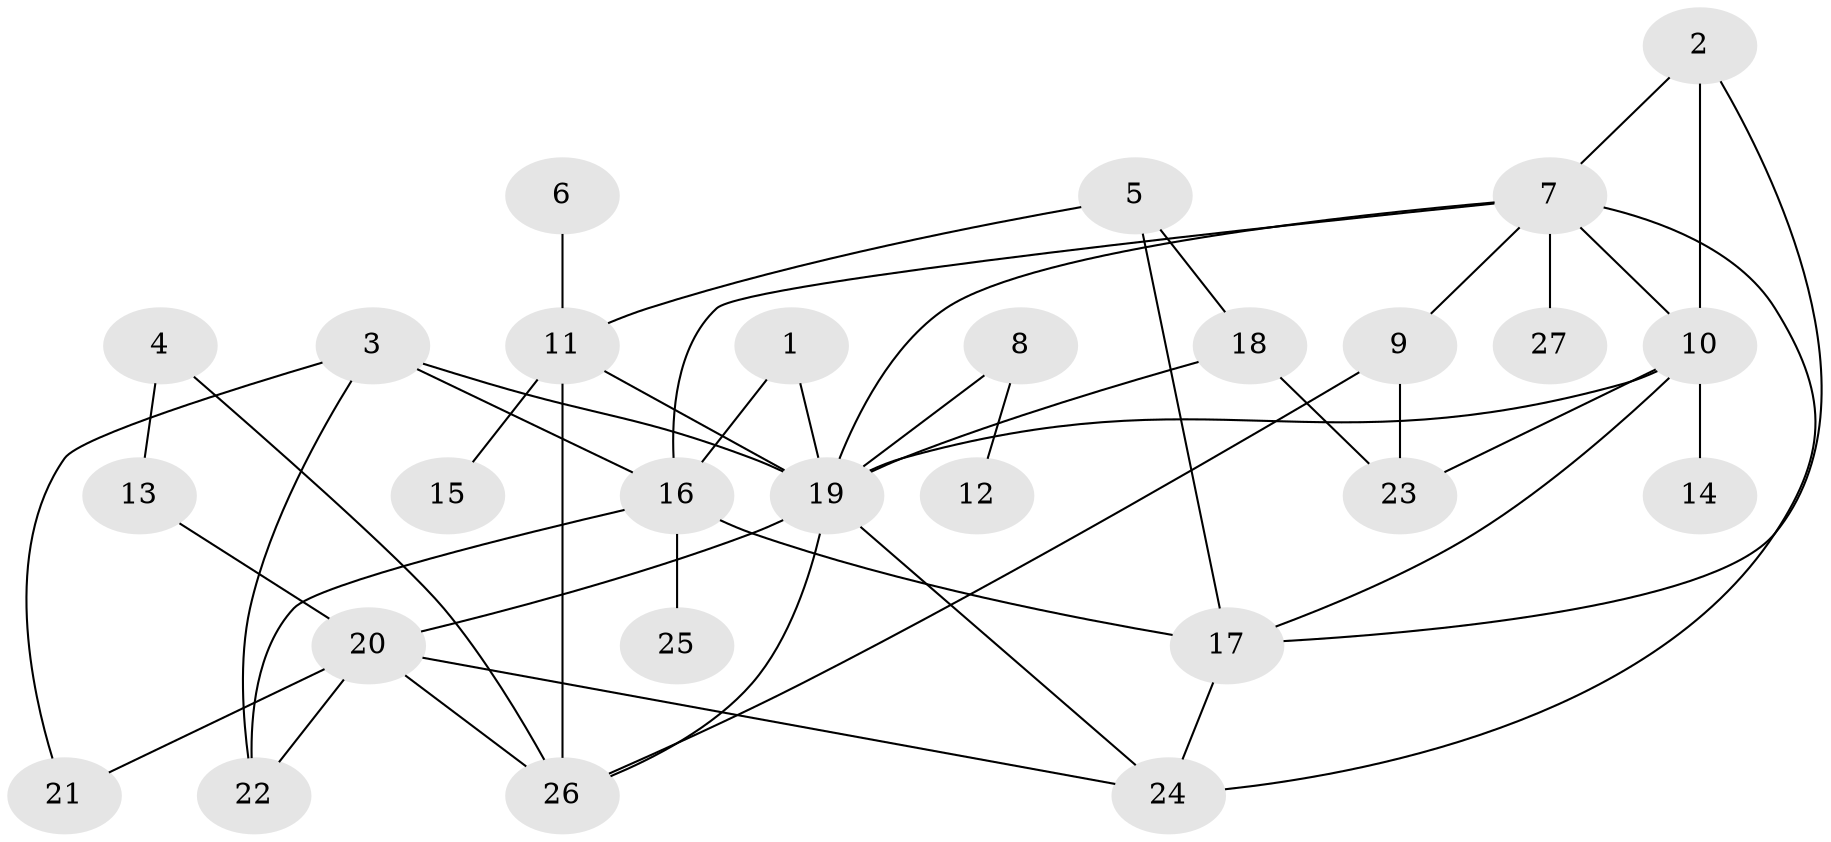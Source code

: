 // original degree distribution, {7: 0.011235955056179775, 6: 0.033707865168539325, 5: 0.07865168539325842, 2: 0.3146067415730337, 3: 0.19101123595505617, 4: 0.06741573033707865, 9: 0.011235955056179775, 1: 0.29213483146067415}
// Generated by graph-tools (version 1.1) at 2025/36/03/04/25 23:36:01]
// undirected, 27 vertices, 46 edges
graph export_dot {
  node [color=gray90,style=filled];
  1;
  2;
  3;
  4;
  5;
  6;
  7;
  8;
  9;
  10;
  11;
  12;
  13;
  14;
  15;
  16;
  17;
  18;
  19;
  20;
  21;
  22;
  23;
  24;
  25;
  26;
  27;
  1 -- 16 [weight=1.0];
  1 -- 19 [weight=1.0];
  2 -- 7 [weight=1.0];
  2 -- 10 [weight=1.0];
  2 -- 17 [weight=1.0];
  3 -- 16 [weight=1.0];
  3 -- 19 [weight=1.0];
  3 -- 21 [weight=1.0];
  3 -- 22 [weight=1.0];
  4 -- 13 [weight=1.0];
  4 -- 26 [weight=1.0];
  5 -- 11 [weight=2.0];
  5 -- 17 [weight=2.0];
  5 -- 18 [weight=1.0];
  6 -- 11 [weight=1.0];
  7 -- 9 [weight=1.0];
  7 -- 10 [weight=1.0];
  7 -- 16 [weight=1.0];
  7 -- 19 [weight=1.0];
  7 -- 24 [weight=1.0];
  7 -- 27 [weight=1.0];
  8 -- 12 [weight=1.0];
  8 -- 19 [weight=1.0];
  9 -- 23 [weight=1.0];
  9 -- 26 [weight=1.0];
  10 -- 14 [weight=1.0];
  10 -- 17 [weight=1.0];
  10 -- 19 [weight=1.0];
  10 -- 23 [weight=1.0];
  11 -- 15 [weight=1.0];
  11 -- 19 [weight=1.0];
  11 -- 26 [weight=1.0];
  13 -- 20 [weight=1.0];
  16 -- 17 [weight=2.0];
  16 -- 22 [weight=1.0];
  16 -- 25 [weight=1.0];
  17 -- 24 [weight=1.0];
  18 -- 19 [weight=1.0];
  18 -- 23 [weight=1.0];
  19 -- 20 [weight=1.0];
  19 -- 24 [weight=1.0];
  19 -- 26 [weight=1.0];
  20 -- 21 [weight=1.0];
  20 -- 22 [weight=1.0];
  20 -- 24 [weight=1.0];
  20 -- 26 [weight=1.0];
}
